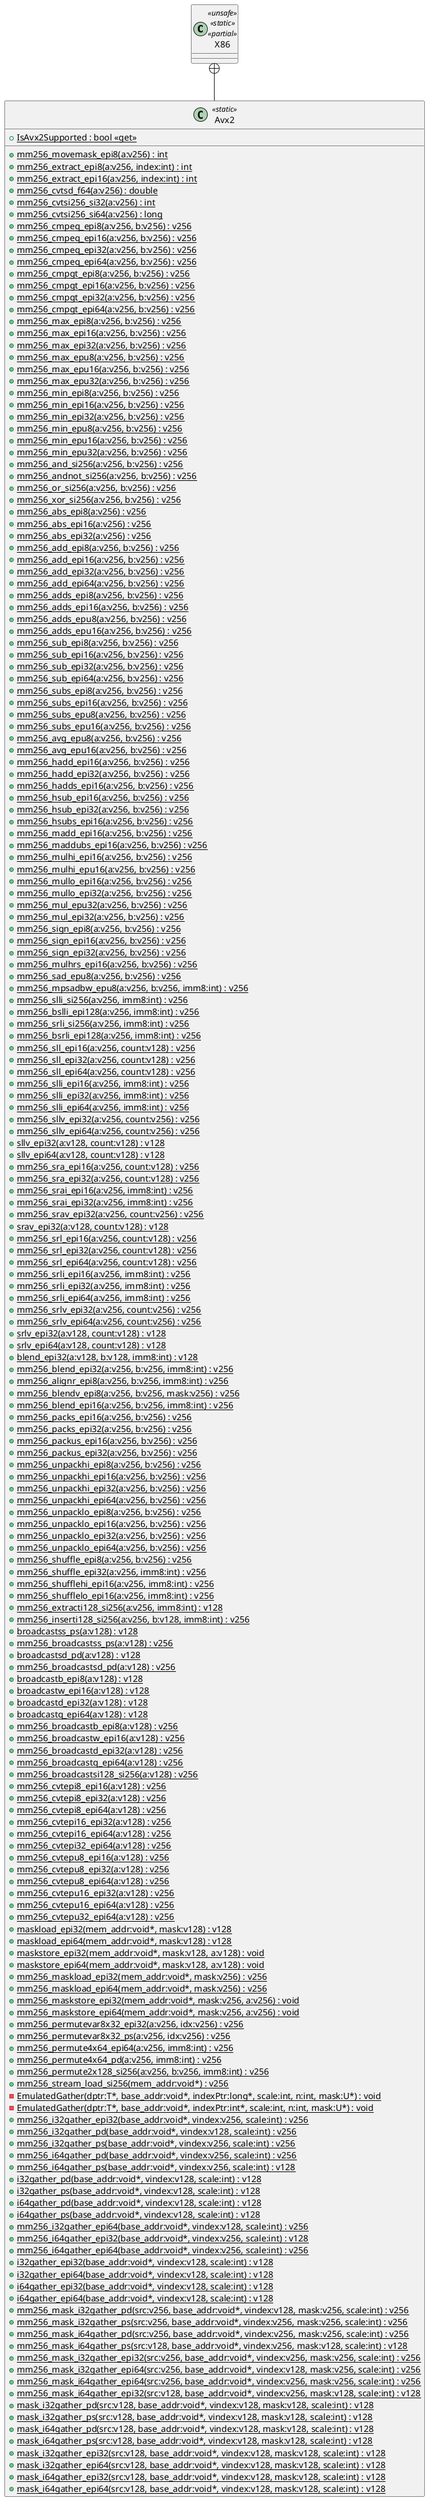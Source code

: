 @startuml
class X86 <<unsafe>> <<static>> <<partial>> {
}
class Avx2 <<static>> {
    + {static} IsAvx2Supported : bool <<get>>
    + {static} mm256_movemask_epi8(a:v256) : int
    + {static} mm256_extract_epi8(a:v256, index:int) : int
    + {static} mm256_extract_epi16(a:v256, index:int) : int
    + {static} mm256_cvtsd_f64(a:v256) : double
    + {static} mm256_cvtsi256_si32(a:v256) : int
    + {static} mm256_cvtsi256_si64(a:v256) : long
    + {static} mm256_cmpeq_epi8(a:v256, b:v256) : v256
    + {static} mm256_cmpeq_epi16(a:v256, b:v256) : v256
    + {static} mm256_cmpeq_epi32(a:v256, b:v256) : v256
    + {static} mm256_cmpeq_epi64(a:v256, b:v256) : v256
    + {static} mm256_cmpgt_epi8(a:v256, b:v256) : v256
    + {static} mm256_cmpgt_epi16(a:v256, b:v256) : v256
    + {static} mm256_cmpgt_epi32(a:v256, b:v256) : v256
    + {static} mm256_cmpgt_epi64(a:v256, b:v256) : v256
    + {static} mm256_max_epi8(a:v256, b:v256) : v256
    + {static} mm256_max_epi16(a:v256, b:v256) : v256
    + {static} mm256_max_epi32(a:v256, b:v256) : v256
    + {static} mm256_max_epu8(a:v256, b:v256) : v256
    + {static} mm256_max_epu16(a:v256, b:v256) : v256
    + {static} mm256_max_epu32(a:v256, b:v256) : v256
    + {static} mm256_min_epi8(a:v256, b:v256) : v256
    + {static} mm256_min_epi16(a:v256, b:v256) : v256
    + {static} mm256_min_epi32(a:v256, b:v256) : v256
    + {static} mm256_min_epu8(a:v256, b:v256) : v256
    + {static} mm256_min_epu16(a:v256, b:v256) : v256
    + {static} mm256_min_epu32(a:v256, b:v256) : v256
    + {static} mm256_and_si256(a:v256, b:v256) : v256
    + {static} mm256_andnot_si256(a:v256, b:v256) : v256
    + {static} mm256_or_si256(a:v256, b:v256) : v256
    + {static} mm256_xor_si256(a:v256, b:v256) : v256
    + {static} mm256_abs_epi8(a:v256) : v256
    + {static} mm256_abs_epi16(a:v256) : v256
    + {static} mm256_abs_epi32(a:v256) : v256
    + {static} mm256_add_epi8(a:v256, b:v256) : v256
    + {static} mm256_add_epi16(a:v256, b:v256) : v256
    + {static} mm256_add_epi32(a:v256, b:v256) : v256
    + {static} mm256_add_epi64(a:v256, b:v256) : v256
    + {static} mm256_adds_epi8(a:v256, b:v256) : v256
    + {static} mm256_adds_epi16(a:v256, b:v256) : v256
    + {static} mm256_adds_epu8(a:v256, b:v256) : v256
    + {static} mm256_adds_epu16(a:v256, b:v256) : v256
    + {static} mm256_sub_epi8(a:v256, b:v256) : v256
    + {static} mm256_sub_epi16(a:v256, b:v256) : v256
    + {static} mm256_sub_epi32(a:v256, b:v256) : v256
    + {static} mm256_sub_epi64(a:v256, b:v256) : v256
    + {static} mm256_subs_epi8(a:v256, b:v256) : v256
    + {static} mm256_subs_epi16(a:v256, b:v256) : v256
    + {static} mm256_subs_epu8(a:v256, b:v256) : v256
    + {static} mm256_subs_epu16(a:v256, b:v256) : v256
    + {static} mm256_avg_epu8(a:v256, b:v256) : v256
    + {static} mm256_avg_epu16(a:v256, b:v256) : v256
    + {static} mm256_hadd_epi16(a:v256, b:v256) : v256
    + {static} mm256_hadd_epi32(a:v256, b:v256) : v256
    + {static} mm256_hadds_epi16(a:v256, b:v256) : v256
    + {static} mm256_hsub_epi16(a:v256, b:v256) : v256
    + {static} mm256_hsub_epi32(a:v256, b:v256) : v256
    + {static} mm256_hsubs_epi16(a:v256, b:v256) : v256
    + {static} mm256_madd_epi16(a:v256, b:v256) : v256
    + {static} mm256_maddubs_epi16(a:v256, b:v256) : v256
    + {static} mm256_mulhi_epi16(a:v256, b:v256) : v256
    + {static} mm256_mulhi_epu16(a:v256, b:v256) : v256
    + {static} mm256_mullo_epi16(a:v256, b:v256) : v256
    + {static} mm256_mullo_epi32(a:v256, b:v256) : v256
    + {static} mm256_mul_epu32(a:v256, b:v256) : v256
    + {static} mm256_mul_epi32(a:v256, b:v256) : v256
    + {static} mm256_sign_epi8(a:v256, b:v256) : v256
    + {static} mm256_sign_epi16(a:v256, b:v256) : v256
    + {static} mm256_sign_epi32(a:v256, b:v256) : v256
    + {static} mm256_mulhrs_epi16(a:v256, b:v256) : v256
    + {static} mm256_sad_epu8(a:v256, b:v256) : v256
    + {static} mm256_mpsadbw_epu8(a:v256, b:v256, imm8:int) : v256
    + {static} mm256_slli_si256(a:v256, imm8:int) : v256
    + {static} mm256_bslli_epi128(a:v256, imm8:int) : v256
    + {static} mm256_srli_si256(a:v256, imm8:int) : v256
    + {static} mm256_bsrli_epi128(a:v256, imm8:int) : v256
    + {static} mm256_sll_epi16(a:v256, count:v128) : v256
    + {static} mm256_sll_epi32(a:v256, count:v128) : v256
    + {static} mm256_sll_epi64(a:v256, count:v128) : v256
    + {static} mm256_slli_epi16(a:v256, imm8:int) : v256
    + {static} mm256_slli_epi32(a:v256, imm8:int) : v256
    + {static} mm256_slli_epi64(a:v256, imm8:int) : v256
    + {static} mm256_sllv_epi32(a:v256, count:v256) : v256
    + {static} mm256_sllv_epi64(a:v256, count:v256) : v256
    + {static} sllv_epi32(a:v128, count:v128) : v128
    + {static} sllv_epi64(a:v128, count:v128) : v128
    + {static} mm256_sra_epi16(a:v256, count:v128) : v256
    + {static} mm256_sra_epi32(a:v256, count:v128) : v256
    + {static} mm256_srai_epi16(a:v256, imm8:int) : v256
    + {static} mm256_srai_epi32(a:v256, imm8:int) : v256
    + {static} mm256_srav_epi32(a:v256, count:v256) : v256
    + {static} srav_epi32(a:v128, count:v128) : v128
    + {static} mm256_srl_epi16(a:v256, count:v128) : v256
    + {static} mm256_srl_epi32(a:v256, count:v128) : v256
    + {static} mm256_srl_epi64(a:v256, count:v128) : v256
    + {static} mm256_srli_epi16(a:v256, imm8:int) : v256
    + {static} mm256_srli_epi32(a:v256, imm8:int) : v256
    + {static} mm256_srli_epi64(a:v256, imm8:int) : v256
    + {static} mm256_srlv_epi32(a:v256, count:v256) : v256
    + {static} mm256_srlv_epi64(a:v256, count:v256) : v256
    + {static} srlv_epi32(a:v128, count:v128) : v128
    + {static} srlv_epi64(a:v128, count:v128) : v128
    + {static} blend_epi32(a:v128, b:v128, imm8:int) : v128
    + {static} mm256_blend_epi32(a:v256, b:v256, imm8:int) : v256
    + {static} mm256_alignr_epi8(a:v256, b:v256, imm8:int) : v256
    + {static} mm256_blendv_epi8(a:v256, b:v256, mask:v256) : v256
    + {static} mm256_blend_epi16(a:v256, b:v256, imm8:int) : v256
    + {static} mm256_packs_epi16(a:v256, b:v256) : v256
    + {static} mm256_packs_epi32(a:v256, b:v256) : v256
    + {static} mm256_packus_epi16(a:v256, b:v256) : v256
    + {static} mm256_packus_epi32(a:v256, b:v256) : v256
    + {static} mm256_unpackhi_epi8(a:v256, b:v256) : v256
    + {static} mm256_unpackhi_epi16(a:v256, b:v256) : v256
    + {static} mm256_unpackhi_epi32(a:v256, b:v256) : v256
    + {static} mm256_unpackhi_epi64(a:v256, b:v256) : v256
    + {static} mm256_unpacklo_epi8(a:v256, b:v256) : v256
    + {static} mm256_unpacklo_epi16(a:v256, b:v256) : v256
    + {static} mm256_unpacklo_epi32(a:v256, b:v256) : v256
    + {static} mm256_unpacklo_epi64(a:v256, b:v256) : v256
    + {static} mm256_shuffle_epi8(a:v256, b:v256) : v256
    + {static} mm256_shuffle_epi32(a:v256, imm8:int) : v256
    + {static} mm256_shufflehi_epi16(a:v256, imm8:int) : v256
    + {static} mm256_shufflelo_epi16(a:v256, imm8:int) : v256
    + {static} mm256_extracti128_si256(a:v256, imm8:int) : v128
    + {static} mm256_inserti128_si256(a:v256, b:v128, imm8:int) : v256
    + {static} broadcastss_ps(a:v128) : v128
    + {static} mm256_broadcastss_ps(a:v128) : v256
    + {static} broadcastsd_pd(a:v128) : v128
    + {static} mm256_broadcastsd_pd(a:v128) : v256
    + {static} broadcastb_epi8(a:v128) : v128
    + {static} broadcastw_epi16(a:v128) : v128
    + {static} broadcastd_epi32(a:v128) : v128
    + {static} broadcastq_epi64(a:v128) : v128
    + {static} mm256_broadcastb_epi8(a:v128) : v256
    + {static} mm256_broadcastw_epi16(a:v128) : v256
    + {static} mm256_broadcastd_epi32(a:v128) : v256
    + {static} mm256_broadcastq_epi64(a:v128) : v256
    + {static} mm256_broadcastsi128_si256(a:v128) : v256
    + {static} mm256_cvtepi8_epi16(a:v128) : v256
    + {static} mm256_cvtepi8_epi32(a:v128) : v256
    + {static} mm256_cvtepi8_epi64(a:v128) : v256
    + {static} mm256_cvtepi16_epi32(a:v128) : v256
    + {static} mm256_cvtepi16_epi64(a:v128) : v256
    + {static} mm256_cvtepi32_epi64(a:v128) : v256
    + {static} mm256_cvtepu8_epi16(a:v128) : v256
    + {static} mm256_cvtepu8_epi32(a:v128) : v256
    + {static} mm256_cvtepu8_epi64(a:v128) : v256
    + {static} mm256_cvtepu16_epi32(a:v128) : v256
    + {static} mm256_cvtepu16_epi64(a:v128) : v256
    + {static} mm256_cvtepu32_epi64(a:v128) : v256
    + {static} maskload_epi32(mem_addr:void*, mask:v128) : v128
    + {static} maskload_epi64(mem_addr:void*, mask:v128) : v128
    + {static} maskstore_epi32(mem_addr:void*, mask:v128, a:v128) : void
    + {static} maskstore_epi64(mem_addr:void*, mask:v128, a:v128) : void
    + {static} mm256_maskload_epi32(mem_addr:void*, mask:v256) : v256
    + {static} mm256_maskload_epi64(mem_addr:void*, mask:v256) : v256
    + {static} mm256_maskstore_epi32(mem_addr:void*, mask:v256, a:v256) : void
    + {static} mm256_maskstore_epi64(mem_addr:void*, mask:v256, a:v256) : void
    + {static} mm256_permutevar8x32_epi32(a:v256, idx:v256) : v256
    + {static} mm256_permutevar8x32_ps(a:v256, idx:v256) : v256
    + {static} mm256_permute4x64_epi64(a:v256, imm8:int) : v256
    + {static} mm256_permute4x64_pd(a:v256, imm8:int) : v256
    + {static} mm256_permute2x128_si256(a:v256, b:v256, imm8:int) : v256
    + {static} mm256_stream_load_si256(mem_addr:void*) : v256
    - {static} EmulatedGather(dptr:T*, base_addr:void*, indexPtr:long*, scale:int, n:int, mask:U*) : void
    - {static} EmulatedGather(dptr:T*, base_addr:void*, indexPtr:int*, scale:int, n:int, mask:U*) : void
    + {static} mm256_i32gather_epi32(base_addr:void*, vindex:v256, scale:int) : v256
    + {static} mm256_i32gather_pd(base_addr:void*, vindex:v128, scale:int) : v256
    + {static} mm256_i32gather_ps(base_addr:void*, vindex:v256, scale:int) : v256
    + {static} mm256_i64gather_pd(base_addr:void*, vindex:v256, scale:int) : v256
    + {static} mm256_i64gather_ps(base_addr:void*, vindex:v256, scale:int) : v128
    + {static} i32gather_pd(base_addr:void*, vindex:v128, scale:int) : v128
    + {static} i32gather_ps(base_addr:void*, vindex:v128, scale:int) : v128
    + {static} i64gather_pd(base_addr:void*, vindex:v128, scale:int) : v128
    + {static} i64gather_ps(base_addr:void*, vindex:v128, scale:int) : v128
    + {static} mm256_i32gather_epi64(base_addr:void*, vindex:v128, scale:int) : v256
    + {static} mm256_i64gather_epi32(base_addr:void*, vindex:v256, scale:int) : v128
    + {static} mm256_i64gather_epi64(base_addr:void*, vindex:v256, scale:int) : v256
    + {static} i32gather_epi32(base_addr:void*, vindex:v128, scale:int) : v128
    + {static} i32gather_epi64(base_addr:void*, vindex:v128, scale:int) : v128
    + {static} i64gather_epi32(base_addr:void*, vindex:v128, scale:int) : v128
    + {static} i64gather_epi64(base_addr:void*, vindex:v128, scale:int) : v128
    + {static} mm256_mask_i32gather_pd(src:v256, base_addr:void*, vindex:v128, mask:v256, scale:int) : v256
    + {static} mm256_mask_i32gather_ps(src:v256, base_addr:void*, vindex:v256, mask:v256, scale:int) : v256
    + {static} mm256_mask_i64gather_pd(src:v256, base_addr:void*, vindex:v256, mask:v256, scale:int) : v256
    + {static} mm256_mask_i64gather_ps(src:v128, base_addr:void*, vindex:v256, mask:v128, scale:int) : v128
    + {static} mm256_mask_i32gather_epi32(src:v256, base_addr:void*, vindex:v256, mask:v256, scale:int) : v256
    + {static} mm256_mask_i32gather_epi64(src:v256, base_addr:void*, vindex:v128, mask:v256, scale:int) : v256
    + {static} mm256_mask_i64gather_epi64(src:v256, base_addr:void*, vindex:v256, mask:v256, scale:int) : v256
    + {static} mm256_mask_i64gather_epi32(src:v128, base_addr:void*, vindex:v256, mask:v128, scale:int) : v128
    + {static} mask_i32gather_pd(src:v128, base_addr:void*, vindex:v128, mask:v128, scale:int) : v128
    + {static} mask_i32gather_ps(src:v128, base_addr:void*, vindex:v128, mask:v128, scale:int) : v128
    + {static} mask_i64gather_pd(src:v128, base_addr:void*, vindex:v128, mask:v128, scale:int) : v128
    + {static} mask_i64gather_ps(src:v128, base_addr:void*, vindex:v128, mask:v128, scale:int) : v128
    + {static} mask_i32gather_epi32(src:v128, base_addr:void*, vindex:v128, mask:v128, scale:int) : v128
    + {static} mask_i32gather_epi64(src:v128, base_addr:void*, vindex:v128, mask:v128, scale:int) : v128
    + {static} mask_i64gather_epi32(src:v128, base_addr:void*, vindex:v128, mask:v128, scale:int) : v128
    + {static} mask_i64gather_epi64(src:v128, base_addr:void*, vindex:v128, mask:v128, scale:int) : v128
}
X86 +-- Avx2
@enduml
